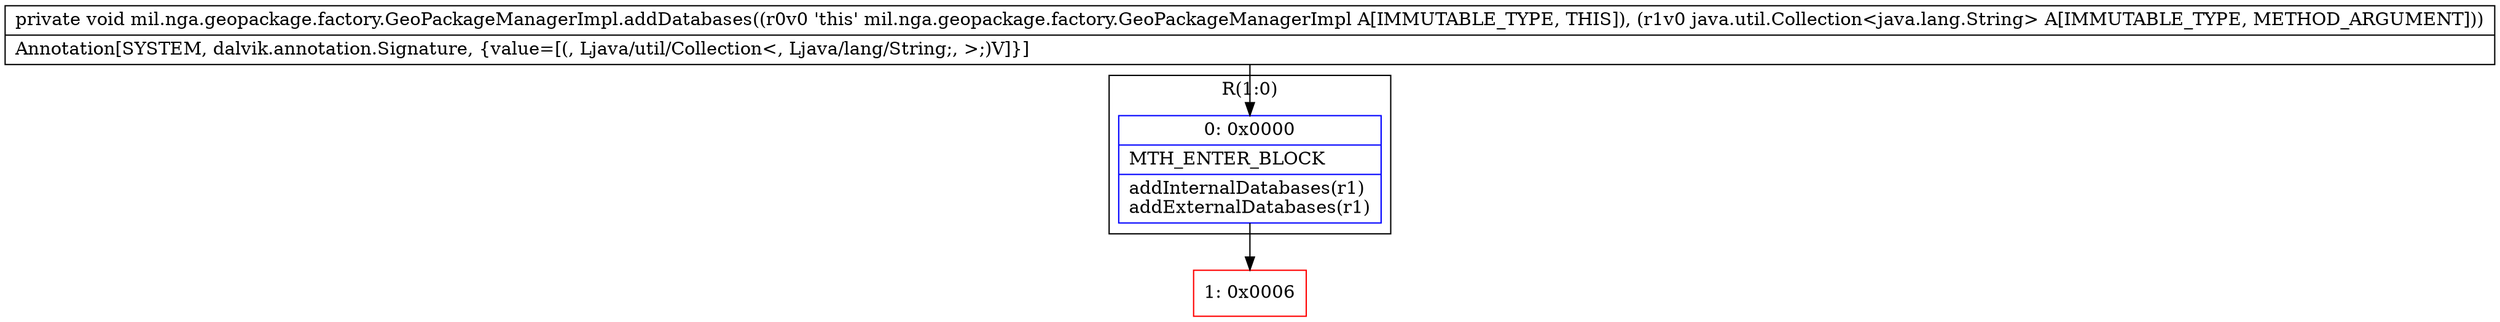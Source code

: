 digraph "CFG formil.nga.geopackage.factory.GeoPackageManagerImpl.addDatabases(Ljava\/util\/Collection;)V" {
subgraph cluster_Region_1646579767 {
label = "R(1:0)";
node [shape=record,color=blue];
Node_0 [shape=record,label="{0\:\ 0x0000|MTH_ENTER_BLOCK\l|addInternalDatabases(r1)\laddExternalDatabases(r1)\l}"];
}
Node_1 [shape=record,color=red,label="{1\:\ 0x0006}"];
MethodNode[shape=record,label="{private void mil.nga.geopackage.factory.GeoPackageManagerImpl.addDatabases((r0v0 'this' mil.nga.geopackage.factory.GeoPackageManagerImpl A[IMMUTABLE_TYPE, THIS]), (r1v0 java.util.Collection\<java.lang.String\> A[IMMUTABLE_TYPE, METHOD_ARGUMENT]))  | Annotation[SYSTEM, dalvik.annotation.Signature, \{value=[(, Ljava\/util\/Collection\<, Ljava\/lang\/String;, \>;)V]\}]\l}"];
MethodNode -> Node_0;
Node_0 -> Node_1;
}

